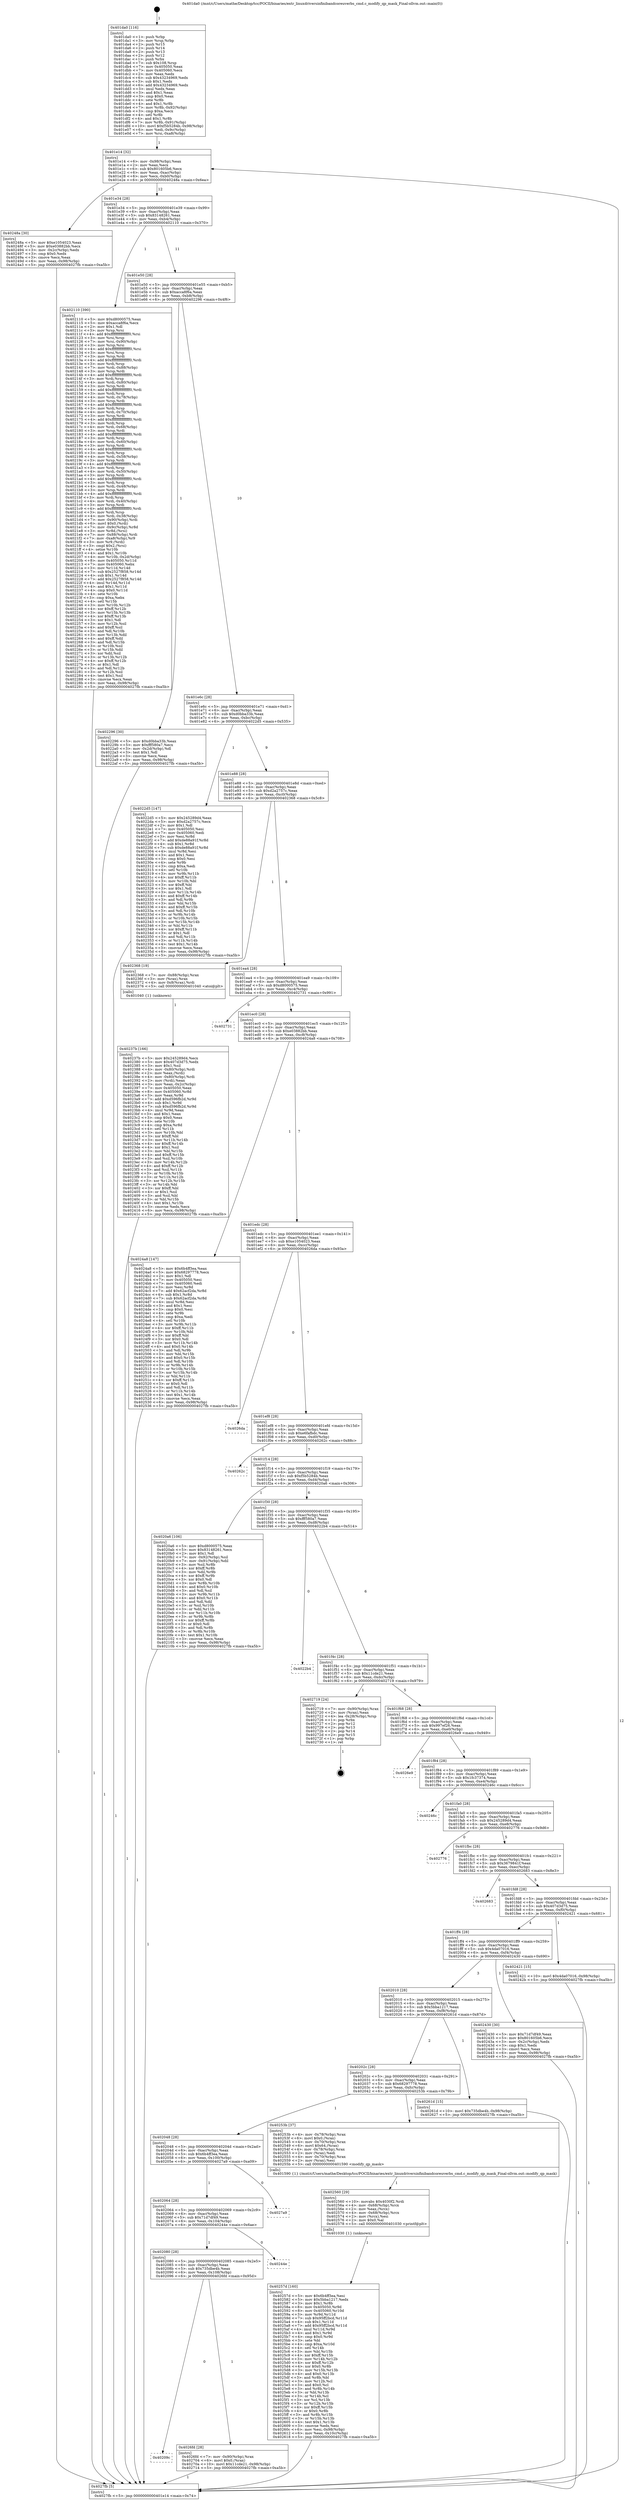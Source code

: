 digraph "0x401da0" {
  label = "0x401da0 (/mnt/c/Users/mathe/Desktop/tcc/POCII/binaries/extr_linuxdriversinfinibandcoreuverbs_cmd.c_modify_qp_mask_Final-ollvm.out::main(0))"
  labelloc = "t"
  node[shape=record]

  Entry [label="",width=0.3,height=0.3,shape=circle,fillcolor=black,style=filled]
  "0x401e14" [label="{
     0x401e14 [32]\l
     | [instrs]\l
     &nbsp;&nbsp;0x401e14 \<+6\>: mov -0x98(%rbp),%eax\l
     &nbsp;&nbsp;0x401e1a \<+2\>: mov %eax,%ecx\l
     &nbsp;&nbsp;0x401e1c \<+6\>: sub $0x801605b6,%ecx\l
     &nbsp;&nbsp;0x401e22 \<+6\>: mov %eax,-0xac(%rbp)\l
     &nbsp;&nbsp;0x401e28 \<+6\>: mov %ecx,-0xb0(%rbp)\l
     &nbsp;&nbsp;0x401e2e \<+6\>: je 000000000040248a \<main+0x6ea\>\l
  }"]
  "0x40248a" [label="{
     0x40248a [30]\l
     | [instrs]\l
     &nbsp;&nbsp;0x40248a \<+5\>: mov $0xe1054023,%eax\l
     &nbsp;&nbsp;0x40248f \<+5\>: mov $0xe03882bb,%ecx\l
     &nbsp;&nbsp;0x402494 \<+3\>: mov -0x2c(%rbp),%edx\l
     &nbsp;&nbsp;0x402497 \<+3\>: cmp $0x0,%edx\l
     &nbsp;&nbsp;0x40249a \<+3\>: cmove %ecx,%eax\l
     &nbsp;&nbsp;0x40249d \<+6\>: mov %eax,-0x98(%rbp)\l
     &nbsp;&nbsp;0x4024a3 \<+5\>: jmp 00000000004027fb \<main+0xa5b\>\l
  }"]
  "0x401e34" [label="{
     0x401e34 [28]\l
     | [instrs]\l
     &nbsp;&nbsp;0x401e34 \<+5\>: jmp 0000000000401e39 \<main+0x99\>\l
     &nbsp;&nbsp;0x401e39 \<+6\>: mov -0xac(%rbp),%eax\l
     &nbsp;&nbsp;0x401e3f \<+5\>: sub $0x83148261,%eax\l
     &nbsp;&nbsp;0x401e44 \<+6\>: mov %eax,-0xb4(%rbp)\l
     &nbsp;&nbsp;0x401e4a \<+6\>: je 0000000000402110 \<main+0x370\>\l
  }"]
  Exit [label="",width=0.3,height=0.3,shape=circle,fillcolor=black,style=filled,peripheries=2]
  "0x402110" [label="{
     0x402110 [390]\l
     | [instrs]\l
     &nbsp;&nbsp;0x402110 \<+5\>: mov $0xd8000575,%eax\l
     &nbsp;&nbsp;0x402115 \<+5\>: mov $0xacca8f6a,%ecx\l
     &nbsp;&nbsp;0x40211a \<+2\>: mov $0x1,%dl\l
     &nbsp;&nbsp;0x40211c \<+3\>: mov %rsp,%rsi\l
     &nbsp;&nbsp;0x40211f \<+4\>: add $0xfffffffffffffff0,%rsi\l
     &nbsp;&nbsp;0x402123 \<+3\>: mov %rsi,%rsp\l
     &nbsp;&nbsp;0x402126 \<+7\>: mov %rsi,-0x90(%rbp)\l
     &nbsp;&nbsp;0x40212d \<+3\>: mov %rsp,%rsi\l
     &nbsp;&nbsp;0x402130 \<+4\>: add $0xfffffffffffffff0,%rsi\l
     &nbsp;&nbsp;0x402134 \<+3\>: mov %rsi,%rsp\l
     &nbsp;&nbsp;0x402137 \<+3\>: mov %rsp,%rdi\l
     &nbsp;&nbsp;0x40213a \<+4\>: add $0xfffffffffffffff0,%rdi\l
     &nbsp;&nbsp;0x40213e \<+3\>: mov %rdi,%rsp\l
     &nbsp;&nbsp;0x402141 \<+7\>: mov %rdi,-0x88(%rbp)\l
     &nbsp;&nbsp;0x402148 \<+3\>: mov %rsp,%rdi\l
     &nbsp;&nbsp;0x40214b \<+4\>: add $0xfffffffffffffff0,%rdi\l
     &nbsp;&nbsp;0x40214f \<+3\>: mov %rdi,%rsp\l
     &nbsp;&nbsp;0x402152 \<+4\>: mov %rdi,-0x80(%rbp)\l
     &nbsp;&nbsp;0x402156 \<+3\>: mov %rsp,%rdi\l
     &nbsp;&nbsp;0x402159 \<+4\>: add $0xfffffffffffffff0,%rdi\l
     &nbsp;&nbsp;0x40215d \<+3\>: mov %rdi,%rsp\l
     &nbsp;&nbsp;0x402160 \<+4\>: mov %rdi,-0x78(%rbp)\l
     &nbsp;&nbsp;0x402164 \<+3\>: mov %rsp,%rdi\l
     &nbsp;&nbsp;0x402167 \<+4\>: add $0xfffffffffffffff0,%rdi\l
     &nbsp;&nbsp;0x40216b \<+3\>: mov %rdi,%rsp\l
     &nbsp;&nbsp;0x40216e \<+4\>: mov %rdi,-0x70(%rbp)\l
     &nbsp;&nbsp;0x402172 \<+3\>: mov %rsp,%rdi\l
     &nbsp;&nbsp;0x402175 \<+4\>: add $0xfffffffffffffff0,%rdi\l
     &nbsp;&nbsp;0x402179 \<+3\>: mov %rdi,%rsp\l
     &nbsp;&nbsp;0x40217c \<+4\>: mov %rdi,-0x68(%rbp)\l
     &nbsp;&nbsp;0x402180 \<+3\>: mov %rsp,%rdi\l
     &nbsp;&nbsp;0x402183 \<+4\>: add $0xfffffffffffffff0,%rdi\l
     &nbsp;&nbsp;0x402187 \<+3\>: mov %rdi,%rsp\l
     &nbsp;&nbsp;0x40218a \<+4\>: mov %rdi,-0x60(%rbp)\l
     &nbsp;&nbsp;0x40218e \<+3\>: mov %rsp,%rdi\l
     &nbsp;&nbsp;0x402191 \<+4\>: add $0xfffffffffffffff0,%rdi\l
     &nbsp;&nbsp;0x402195 \<+3\>: mov %rdi,%rsp\l
     &nbsp;&nbsp;0x402198 \<+4\>: mov %rdi,-0x58(%rbp)\l
     &nbsp;&nbsp;0x40219c \<+3\>: mov %rsp,%rdi\l
     &nbsp;&nbsp;0x40219f \<+4\>: add $0xfffffffffffffff0,%rdi\l
     &nbsp;&nbsp;0x4021a3 \<+3\>: mov %rdi,%rsp\l
     &nbsp;&nbsp;0x4021a6 \<+4\>: mov %rdi,-0x50(%rbp)\l
     &nbsp;&nbsp;0x4021aa \<+3\>: mov %rsp,%rdi\l
     &nbsp;&nbsp;0x4021ad \<+4\>: add $0xfffffffffffffff0,%rdi\l
     &nbsp;&nbsp;0x4021b1 \<+3\>: mov %rdi,%rsp\l
     &nbsp;&nbsp;0x4021b4 \<+4\>: mov %rdi,-0x48(%rbp)\l
     &nbsp;&nbsp;0x4021b8 \<+3\>: mov %rsp,%rdi\l
     &nbsp;&nbsp;0x4021bb \<+4\>: add $0xfffffffffffffff0,%rdi\l
     &nbsp;&nbsp;0x4021bf \<+3\>: mov %rdi,%rsp\l
     &nbsp;&nbsp;0x4021c2 \<+4\>: mov %rdi,-0x40(%rbp)\l
     &nbsp;&nbsp;0x4021c6 \<+3\>: mov %rsp,%rdi\l
     &nbsp;&nbsp;0x4021c9 \<+4\>: add $0xfffffffffffffff0,%rdi\l
     &nbsp;&nbsp;0x4021cd \<+3\>: mov %rdi,%rsp\l
     &nbsp;&nbsp;0x4021d0 \<+4\>: mov %rdi,-0x38(%rbp)\l
     &nbsp;&nbsp;0x4021d4 \<+7\>: mov -0x90(%rbp),%rdi\l
     &nbsp;&nbsp;0x4021db \<+6\>: movl $0x0,(%rdi)\l
     &nbsp;&nbsp;0x4021e1 \<+7\>: mov -0x9c(%rbp),%r8d\l
     &nbsp;&nbsp;0x4021e8 \<+3\>: mov %r8d,(%rsi)\l
     &nbsp;&nbsp;0x4021eb \<+7\>: mov -0x88(%rbp),%rdi\l
     &nbsp;&nbsp;0x4021f2 \<+7\>: mov -0xa8(%rbp),%r9\l
     &nbsp;&nbsp;0x4021f9 \<+3\>: mov %r9,(%rdi)\l
     &nbsp;&nbsp;0x4021fc \<+3\>: cmpl $0x2,(%rsi)\l
     &nbsp;&nbsp;0x4021ff \<+4\>: setne %r10b\l
     &nbsp;&nbsp;0x402203 \<+4\>: and $0x1,%r10b\l
     &nbsp;&nbsp;0x402207 \<+4\>: mov %r10b,-0x2d(%rbp)\l
     &nbsp;&nbsp;0x40220b \<+8\>: mov 0x405050,%r11d\l
     &nbsp;&nbsp;0x402213 \<+7\>: mov 0x405060,%ebx\l
     &nbsp;&nbsp;0x40221a \<+3\>: mov %r11d,%r14d\l
     &nbsp;&nbsp;0x40221d \<+7\>: sub $0x2527f858,%r14d\l
     &nbsp;&nbsp;0x402224 \<+4\>: sub $0x1,%r14d\l
     &nbsp;&nbsp;0x402228 \<+7\>: add $0x2527f858,%r14d\l
     &nbsp;&nbsp;0x40222f \<+4\>: imul %r14d,%r11d\l
     &nbsp;&nbsp;0x402233 \<+4\>: and $0x1,%r11d\l
     &nbsp;&nbsp;0x402237 \<+4\>: cmp $0x0,%r11d\l
     &nbsp;&nbsp;0x40223b \<+4\>: sete %r10b\l
     &nbsp;&nbsp;0x40223f \<+3\>: cmp $0xa,%ebx\l
     &nbsp;&nbsp;0x402242 \<+4\>: setl %r15b\l
     &nbsp;&nbsp;0x402246 \<+3\>: mov %r10b,%r12b\l
     &nbsp;&nbsp;0x402249 \<+4\>: xor $0xff,%r12b\l
     &nbsp;&nbsp;0x40224d \<+3\>: mov %r15b,%r13b\l
     &nbsp;&nbsp;0x402250 \<+4\>: xor $0xff,%r13b\l
     &nbsp;&nbsp;0x402254 \<+3\>: xor $0x1,%dl\l
     &nbsp;&nbsp;0x402257 \<+3\>: mov %r12b,%sil\l
     &nbsp;&nbsp;0x40225a \<+4\>: and $0xff,%sil\l
     &nbsp;&nbsp;0x40225e \<+3\>: and %dl,%r10b\l
     &nbsp;&nbsp;0x402261 \<+3\>: mov %r13b,%dil\l
     &nbsp;&nbsp;0x402264 \<+4\>: and $0xff,%dil\l
     &nbsp;&nbsp;0x402268 \<+3\>: and %dl,%r15b\l
     &nbsp;&nbsp;0x40226b \<+3\>: or %r10b,%sil\l
     &nbsp;&nbsp;0x40226e \<+3\>: or %r15b,%dil\l
     &nbsp;&nbsp;0x402271 \<+3\>: xor %dil,%sil\l
     &nbsp;&nbsp;0x402274 \<+3\>: or %r13b,%r12b\l
     &nbsp;&nbsp;0x402277 \<+4\>: xor $0xff,%r12b\l
     &nbsp;&nbsp;0x40227b \<+3\>: or $0x1,%dl\l
     &nbsp;&nbsp;0x40227e \<+3\>: and %dl,%r12b\l
     &nbsp;&nbsp;0x402281 \<+3\>: or %r12b,%sil\l
     &nbsp;&nbsp;0x402284 \<+4\>: test $0x1,%sil\l
     &nbsp;&nbsp;0x402288 \<+3\>: cmovne %ecx,%eax\l
     &nbsp;&nbsp;0x40228b \<+6\>: mov %eax,-0x98(%rbp)\l
     &nbsp;&nbsp;0x402291 \<+5\>: jmp 00000000004027fb \<main+0xa5b\>\l
  }"]
  "0x401e50" [label="{
     0x401e50 [28]\l
     | [instrs]\l
     &nbsp;&nbsp;0x401e50 \<+5\>: jmp 0000000000401e55 \<main+0xb5\>\l
     &nbsp;&nbsp;0x401e55 \<+6\>: mov -0xac(%rbp),%eax\l
     &nbsp;&nbsp;0x401e5b \<+5\>: sub $0xacca8f6a,%eax\l
     &nbsp;&nbsp;0x401e60 \<+6\>: mov %eax,-0xb8(%rbp)\l
     &nbsp;&nbsp;0x401e66 \<+6\>: je 0000000000402296 \<main+0x4f6\>\l
  }"]
  "0x40209c" [label="{
     0x40209c\l
  }", style=dashed]
  "0x402296" [label="{
     0x402296 [30]\l
     | [instrs]\l
     &nbsp;&nbsp;0x402296 \<+5\>: mov $0xd0bba33b,%eax\l
     &nbsp;&nbsp;0x40229b \<+5\>: mov $0xfff580a7,%ecx\l
     &nbsp;&nbsp;0x4022a0 \<+3\>: mov -0x2d(%rbp),%dl\l
     &nbsp;&nbsp;0x4022a3 \<+3\>: test $0x1,%dl\l
     &nbsp;&nbsp;0x4022a6 \<+3\>: cmovne %ecx,%eax\l
     &nbsp;&nbsp;0x4022a9 \<+6\>: mov %eax,-0x98(%rbp)\l
     &nbsp;&nbsp;0x4022af \<+5\>: jmp 00000000004027fb \<main+0xa5b\>\l
  }"]
  "0x401e6c" [label="{
     0x401e6c [28]\l
     | [instrs]\l
     &nbsp;&nbsp;0x401e6c \<+5\>: jmp 0000000000401e71 \<main+0xd1\>\l
     &nbsp;&nbsp;0x401e71 \<+6\>: mov -0xac(%rbp),%eax\l
     &nbsp;&nbsp;0x401e77 \<+5\>: sub $0xd0bba33b,%eax\l
     &nbsp;&nbsp;0x401e7c \<+6\>: mov %eax,-0xbc(%rbp)\l
     &nbsp;&nbsp;0x401e82 \<+6\>: je 00000000004022d5 \<main+0x535\>\l
  }"]
  "0x4026fd" [label="{
     0x4026fd [28]\l
     | [instrs]\l
     &nbsp;&nbsp;0x4026fd \<+7\>: mov -0x90(%rbp),%rax\l
     &nbsp;&nbsp;0x402704 \<+6\>: movl $0x0,(%rax)\l
     &nbsp;&nbsp;0x40270a \<+10\>: movl $0x11cde21,-0x98(%rbp)\l
     &nbsp;&nbsp;0x402714 \<+5\>: jmp 00000000004027fb \<main+0xa5b\>\l
  }"]
  "0x4022d5" [label="{
     0x4022d5 [147]\l
     | [instrs]\l
     &nbsp;&nbsp;0x4022d5 \<+5\>: mov $0x245289d4,%eax\l
     &nbsp;&nbsp;0x4022da \<+5\>: mov $0xd2a2757c,%ecx\l
     &nbsp;&nbsp;0x4022df \<+2\>: mov $0x1,%dl\l
     &nbsp;&nbsp;0x4022e1 \<+7\>: mov 0x405050,%esi\l
     &nbsp;&nbsp;0x4022e8 \<+7\>: mov 0x405060,%edi\l
     &nbsp;&nbsp;0x4022ef \<+3\>: mov %esi,%r8d\l
     &nbsp;&nbsp;0x4022f2 \<+7\>: add $0xde88a91f,%r8d\l
     &nbsp;&nbsp;0x4022f9 \<+4\>: sub $0x1,%r8d\l
     &nbsp;&nbsp;0x4022fd \<+7\>: sub $0xde88a91f,%r8d\l
     &nbsp;&nbsp;0x402304 \<+4\>: imul %r8d,%esi\l
     &nbsp;&nbsp;0x402308 \<+3\>: and $0x1,%esi\l
     &nbsp;&nbsp;0x40230b \<+3\>: cmp $0x0,%esi\l
     &nbsp;&nbsp;0x40230e \<+4\>: sete %r9b\l
     &nbsp;&nbsp;0x402312 \<+3\>: cmp $0xa,%edi\l
     &nbsp;&nbsp;0x402315 \<+4\>: setl %r10b\l
     &nbsp;&nbsp;0x402319 \<+3\>: mov %r9b,%r11b\l
     &nbsp;&nbsp;0x40231c \<+4\>: xor $0xff,%r11b\l
     &nbsp;&nbsp;0x402320 \<+3\>: mov %r10b,%bl\l
     &nbsp;&nbsp;0x402323 \<+3\>: xor $0xff,%bl\l
     &nbsp;&nbsp;0x402326 \<+3\>: xor $0x1,%dl\l
     &nbsp;&nbsp;0x402329 \<+3\>: mov %r11b,%r14b\l
     &nbsp;&nbsp;0x40232c \<+4\>: and $0xff,%r14b\l
     &nbsp;&nbsp;0x402330 \<+3\>: and %dl,%r9b\l
     &nbsp;&nbsp;0x402333 \<+3\>: mov %bl,%r15b\l
     &nbsp;&nbsp;0x402336 \<+4\>: and $0xff,%r15b\l
     &nbsp;&nbsp;0x40233a \<+3\>: and %dl,%r10b\l
     &nbsp;&nbsp;0x40233d \<+3\>: or %r9b,%r14b\l
     &nbsp;&nbsp;0x402340 \<+3\>: or %r10b,%r15b\l
     &nbsp;&nbsp;0x402343 \<+3\>: xor %r15b,%r14b\l
     &nbsp;&nbsp;0x402346 \<+3\>: or %bl,%r11b\l
     &nbsp;&nbsp;0x402349 \<+4\>: xor $0xff,%r11b\l
     &nbsp;&nbsp;0x40234d \<+3\>: or $0x1,%dl\l
     &nbsp;&nbsp;0x402350 \<+3\>: and %dl,%r11b\l
     &nbsp;&nbsp;0x402353 \<+3\>: or %r11b,%r14b\l
     &nbsp;&nbsp;0x402356 \<+4\>: test $0x1,%r14b\l
     &nbsp;&nbsp;0x40235a \<+3\>: cmovne %ecx,%eax\l
     &nbsp;&nbsp;0x40235d \<+6\>: mov %eax,-0x98(%rbp)\l
     &nbsp;&nbsp;0x402363 \<+5\>: jmp 00000000004027fb \<main+0xa5b\>\l
  }"]
  "0x401e88" [label="{
     0x401e88 [28]\l
     | [instrs]\l
     &nbsp;&nbsp;0x401e88 \<+5\>: jmp 0000000000401e8d \<main+0xed\>\l
     &nbsp;&nbsp;0x401e8d \<+6\>: mov -0xac(%rbp),%eax\l
     &nbsp;&nbsp;0x401e93 \<+5\>: sub $0xd2a2757c,%eax\l
     &nbsp;&nbsp;0x401e98 \<+6\>: mov %eax,-0xc0(%rbp)\l
     &nbsp;&nbsp;0x401e9e \<+6\>: je 0000000000402368 \<main+0x5c8\>\l
  }"]
  "0x402080" [label="{
     0x402080 [28]\l
     | [instrs]\l
     &nbsp;&nbsp;0x402080 \<+5\>: jmp 0000000000402085 \<main+0x2e5\>\l
     &nbsp;&nbsp;0x402085 \<+6\>: mov -0xac(%rbp),%eax\l
     &nbsp;&nbsp;0x40208b \<+5\>: sub $0x735dbe4b,%eax\l
     &nbsp;&nbsp;0x402090 \<+6\>: mov %eax,-0x108(%rbp)\l
     &nbsp;&nbsp;0x402096 \<+6\>: je 00000000004026fd \<main+0x95d\>\l
  }"]
  "0x402368" [label="{
     0x402368 [19]\l
     | [instrs]\l
     &nbsp;&nbsp;0x402368 \<+7\>: mov -0x88(%rbp),%rax\l
     &nbsp;&nbsp;0x40236f \<+3\>: mov (%rax),%rax\l
     &nbsp;&nbsp;0x402372 \<+4\>: mov 0x8(%rax),%rdi\l
     &nbsp;&nbsp;0x402376 \<+5\>: call 0000000000401040 \<atoi@plt\>\l
     | [calls]\l
     &nbsp;&nbsp;0x401040 \{1\} (unknown)\l
  }"]
  "0x401ea4" [label="{
     0x401ea4 [28]\l
     | [instrs]\l
     &nbsp;&nbsp;0x401ea4 \<+5\>: jmp 0000000000401ea9 \<main+0x109\>\l
     &nbsp;&nbsp;0x401ea9 \<+6\>: mov -0xac(%rbp),%eax\l
     &nbsp;&nbsp;0x401eaf \<+5\>: sub $0xd8000575,%eax\l
     &nbsp;&nbsp;0x401eb4 \<+6\>: mov %eax,-0xc4(%rbp)\l
     &nbsp;&nbsp;0x401eba \<+6\>: je 0000000000402731 \<main+0x991\>\l
  }"]
  "0x40244e" [label="{
     0x40244e\l
  }", style=dashed]
  "0x402731" [label="{
     0x402731\l
  }", style=dashed]
  "0x401ec0" [label="{
     0x401ec0 [28]\l
     | [instrs]\l
     &nbsp;&nbsp;0x401ec0 \<+5\>: jmp 0000000000401ec5 \<main+0x125\>\l
     &nbsp;&nbsp;0x401ec5 \<+6\>: mov -0xac(%rbp),%eax\l
     &nbsp;&nbsp;0x401ecb \<+5\>: sub $0xe03882bb,%eax\l
     &nbsp;&nbsp;0x401ed0 \<+6\>: mov %eax,-0xc8(%rbp)\l
     &nbsp;&nbsp;0x401ed6 \<+6\>: je 00000000004024a8 \<main+0x708\>\l
  }"]
  "0x402064" [label="{
     0x402064 [28]\l
     | [instrs]\l
     &nbsp;&nbsp;0x402064 \<+5\>: jmp 0000000000402069 \<main+0x2c9\>\l
     &nbsp;&nbsp;0x402069 \<+6\>: mov -0xac(%rbp),%eax\l
     &nbsp;&nbsp;0x40206f \<+5\>: sub $0x71d7df49,%eax\l
     &nbsp;&nbsp;0x402074 \<+6\>: mov %eax,-0x104(%rbp)\l
     &nbsp;&nbsp;0x40207a \<+6\>: je 000000000040244e \<main+0x6ae\>\l
  }"]
  "0x4024a8" [label="{
     0x4024a8 [147]\l
     | [instrs]\l
     &nbsp;&nbsp;0x4024a8 \<+5\>: mov $0x6b4ff3ea,%eax\l
     &nbsp;&nbsp;0x4024ad \<+5\>: mov $0x68297778,%ecx\l
     &nbsp;&nbsp;0x4024b2 \<+2\>: mov $0x1,%dl\l
     &nbsp;&nbsp;0x4024b4 \<+7\>: mov 0x405050,%esi\l
     &nbsp;&nbsp;0x4024bb \<+7\>: mov 0x405060,%edi\l
     &nbsp;&nbsp;0x4024c2 \<+3\>: mov %esi,%r8d\l
     &nbsp;&nbsp;0x4024c5 \<+7\>: add $0x62acf2da,%r8d\l
     &nbsp;&nbsp;0x4024cc \<+4\>: sub $0x1,%r8d\l
     &nbsp;&nbsp;0x4024d0 \<+7\>: sub $0x62acf2da,%r8d\l
     &nbsp;&nbsp;0x4024d7 \<+4\>: imul %r8d,%esi\l
     &nbsp;&nbsp;0x4024db \<+3\>: and $0x1,%esi\l
     &nbsp;&nbsp;0x4024de \<+3\>: cmp $0x0,%esi\l
     &nbsp;&nbsp;0x4024e1 \<+4\>: sete %r9b\l
     &nbsp;&nbsp;0x4024e5 \<+3\>: cmp $0xa,%edi\l
     &nbsp;&nbsp;0x4024e8 \<+4\>: setl %r10b\l
     &nbsp;&nbsp;0x4024ec \<+3\>: mov %r9b,%r11b\l
     &nbsp;&nbsp;0x4024ef \<+4\>: xor $0xff,%r11b\l
     &nbsp;&nbsp;0x4024f3 \<+3\>: mov %r10b,%bl\l
     &nbsp;&nbsp;0x4024f6 \<+3\>: xor $0xff,%bl\l
     &nbsp;&nbsp;0x4024f9 \<+3\>: xor $0x0,%dl\l
     &nbsp;&nbsp;0x4024fc \<+3\>: mov %r11b,%r14b\l
     &nbsp;&nbsp;0x4024ff \<+4\>: and $0x0,%r14b\l
     &nbsp;&nbsp;0x402503 \<+3\>: and %dl,%r9b\l
     &nbsp;&nbsp;0x402506 \<+3\>: mov %bl,%r15b\l
     &nbsp;&nbsp;0x402509 \<+4\>: and $0x0,%r15b\l
     &nbsp;&nbsp;0x40250d \<+3\>: and %dl,%r10b\l
     &nbsp;&nbsp;0x402510 \<+3\>: or %r9b,%r14b\l
     &nbsp;&nbsp;0x402513 \<+3\>: or %r10b,%r15b\l
     &nbsp;&nbsp;0x402516 \<+3\>: xor %r15b,%r14b\l
     &nbsp;&nbsp;0x402519 \<+3\>: or %bl,%r11b\l
     &nbsp;&nbsp;0x40251c \<+4\>: xor $0xff,%r11b\l
     &nbsp;&nbsp;0x402520 \<+3\>: or $0x0,%dl\l
     &nbsp;&nbsp;0x402523 \<+3\>: and %dl,%r11b\l
     &nbsp;&nbsp;0x402526 \<+3\>: or %r11b,%r14b\l
     &nbsp;&nbsp;0x402529 \<+4\>: test $0x1,%r14b\l
     &nbsp;&nbsp;0x40252d \<+3\>: cmovne %ecx,%eax\l
     &nbsp;&nbsp;0x402530 \<+6\>: mov %eax,-0x98(%rbp)\l
     &nbsp;&nbsp;0x402536 \<+5\>: jmp 00000000004027fb \<main+0xa5b\>\l
  }"]
  "0x401edc" [label="{
     0x401edc [28]\l
     | [instrs]\l
     &nbsp;&nbsp;0x401edc \<+5\>: jmp 0000000000401ee1 \<main+0x141\>\l
     &nbsp;&nbsp;0x401ee1 \<+6\>: mov -0xac(%rbp),%eax\l
     &nbsp;&nbsp;0x401ee7 \<+5\>: sub $0xe1054023,%eax\l
     &nbsp;&nbsp;0x401eec \<+6\>: mov %eax,-0xcc(%rbp)\l
     &nbsp;&nbsp;0x401ef2 \<+6\>: je 00000000004026da \<main+0x93a\>\l
  }"]
  "0x4027a9" [label="{
     0x4027a9\l
  }", style=dashed]
  "0x4026da" [label="{
     0x4026da\l
  }", style=dashed]
  "0x401ef8" [label="{
     0x401ef8 [28]\l
     | [instrs]\l
     &nbsp;&nbsp;0x401ef8 \<+5\>: jmp 0000000000401efd \<main+0x15d\>\l
     &nbsp;&nbsp;0x401efd \<+6\>: mov -0xac(%rbp),%eax\l
     &nbsp;&nbsp;0x401f03 \<+5\>: sub $0xe6fafbdc,%eax\l
     &nbsp;&nbsp;0x401f08 \<+6\>: mov %eax,-0xd0(%rbp)\l
     &nbsp;&nbsp;0x401f0e \<+6\>: je 000000000040262c \<main+0x88c\>\l
  }"]
  "0x40257d" [label="{
     0x40257d [160]\l
     | [instrs]\l
     &nbsp;&nbsp;0x40257d \<+5\>: mov $0x6b4ff3ea,%esi\l
     &nbsp;&nbsp;0x402582 \<+5\>: mov $0x5bba1217,%edx\l
     &nbsp;&nbsp;0x402587 \<+3\>: mov $0x1,%r8b\l
     &nbsp;&nbsp;0x40258a \<+8\>: mov 0x405050,%r9d\l
     &nbsp;&nbsp;0x402592 \<+8\>: mov 0x405060,%r10d\l
     &nbsp;&nbsp;0x40259a \<+3\>: mov %r9d,%r11d\l
     &nbsp;&nbsp;0x40259d \<+7\>: sub $0x95ff2bcd,%r11d\l
     &nbsp;&nbsp;0x4025a4 \<+4\>: sub $0x1,%r11d\l
     &nbsp;&nbsp;0x4025a8 \<+7\>: add $0x95ff2bcd,%r11d\l
     &nbsp;&nbsp;0x4025af \<+4\>: imul %r11d,%r9d\l
     &nbsp;&nbsp;0x4025b3 \<+4\>: and $0x1,%r9d\l
     &nbsp;&nbsp;0x4025b7 \<+4\>: cmp $0x0,%r9d\l
     &nbsp;&nbsp;0x4025bb \<+3\>: sete %bl\l
     &nbsp;&nbsp;0x4025be \<+4\>: cmp $0xa,%r10d\l
     &nbsp;&nbsp;0x4025c2 \<+4\>: setl %r14b\l
     &nbsp;&nbsp;0x4025c6 \<+3\>: mov %bl,%r15b\l
     &nbsp;&nbsp;0x4025c9 \<+4\>: xor $0xff,%r15b\l
     &nbsp;&nbsp;0x4025cd \<+3\>: mov %r14b,%r12b\l
     &nbsp;&nbsp;0x4025d0 \<+4\>: xor $0xff,%r12b\l
     &nbsp;&nbsp;0x4025d4 \<+4\>: xor $0x0,%r8b\l
     &nbsp;&nbsp;0x4025d8 \<+3\>: mov %r15b,%r13b\l
     &nbsp;&nbsp;0x4025db \<+4\>: and $0x0,%r13b\l
     &nbsp;&nbsp;0x4025df \<+3\>: and %r8b,%bl\l
     &nbsp;&nbsp;0x4025e2 \<+3\>: mov %r12b,%cl\l
     &nbsp;&nbsp;0x4025e5 \<+3\>: and $0x0,%cl\l
     &nbsp;&nbsp;0x4025e8 \<+3\>: and %r8b,%r14b\l
     &nbsp;&nbsp;0x4025eb \<+3\>: or %bl,%r13b\l
     &nbsp;&nbsp;0x4025ee \<+3\>: or %r14b,%cl\l
     &nbsp;&nbsp;0x4025f1 \<+3\>: xor %cl,%r13b\l
     &nbsp;&nbsp;0x4025f4 \<+3\>: or %r12b,%r15b\l
     &nbsp;&nbsp;0x4025f7 \<+4\>: xor $0xff,%r15b\l
     &nbsp;&nbsp;0x4025fb \<+4\>: or $0x0,%r8b\l
     &nbsp;&nbsp;0x4025ff \<+3\>: and %r8b,%r15b\l
     &nbsp;&nbsp;0x402602 \<+3\>: or %r15b,%r13b\l
     &nbsp;&nbsp;0x402605 \<+4\>: test $0x1,%r13b\l
     &nbsp;&nbsp;0x402609 \<+3\>: cmovne %edx,%esi\l
     &nbsp;&nbsp;0x40260c \<+6\>: mov %esi,-0x98(%rbp)\l
     &nbsp;&nbsp;0x402612 \<+6\>: mov %eax,-0x10c(%rbp)\l
     &nbsp;&nbsp;0x402618 \<+5\>: jmp 00000000004027fb \<main+0xa5b\>\l
  }"]
  "0x40262c" [label="{
     0x40262c\l
  }", style=dashed]
  "0x401f14" [label="{
     0x401f14 [28]\l
     | [instrs]\l
     &nbsp;&nbsp;0x401f14 \<+5\>: jmp 0000000000401f19 \<main+0x179\>\l
     &nbsp;&nbsp;0x401f19 \<+6\>: mov -0xac(%rbp),%eax\l
     &nbsp;&nbsp;0x401f1f \<+5\>: sub $0xf5b5284b,%eax\l
     &nbsp;&nbsp;0x401f24 \<+6\>: mov %eax,-0xd4(%rbp)\l
     &nbsp;&nbsp;0x401f2a \<+6\>: je 00000000004020a6 \<main+0x306\>\l
  }"]
  "0x402560" [label="{
     0x402560 [29]\l
     | [instrs]\l
     &nbsp;&nbsp;0x402560 \<+10\>: movabs $0x4030f2,%rdi\l
     &nbsp;&nbsp;0x40256a \<+4\>: mov -0x68(%rbp),%rcx\l
     &nbsp;&nbsp;0x40256e \<+2\>: mov %eax,(%rcx)\l
     &nbsp;&nbsp;0x402570 \<+4\>: mov -0x68(%rbp),%rcx\l
     &nbsp;&nbsp;0x402574 \<+2\>: mov (%rcx),%esi\l
     &nbsp;&nbsp;0x402576 \<+2\>: mov $0x0,%al\l
     &nbsp;&nbsp;0x402578 \<+5\>: call 0000000000401030 \<printf@plt\>\l
     | [calls]\l
     &nbsp;&nbsp;0x401030 \{1\} (unknown)\l
  }"]
  "0x4020a6" [label="{
     0x4020a6 [106]\l
     | [instrs]\l
     &nbsp;&nbsp;0x4020a6 \<+5\>: mov $0xd8000575,%eax\l
     &nbsp;&nbsp;0x4020ab \<+5\>: mov $0x83148261,%ecx\l
     &nbsp;&nbsp;0x4020b0 \<+2\>: mov $0x1,%dl\l
     &nbsp;&nbsp;0x4020b2 \<+7\>: mov -0x92(%rbp),%sil\l
     &nbsp;&nbsp;0x4020b9 \<+7\>: mov -0x91(%rbp),%dil\l
     &nbsp;&nbsp;0x4020c0 \<+3\>: mov %sil,%r8b\l
     &nbsp;&nbsp;0x4020c3 \<+4\>: xor $0xff,%r8b\l
     &nbsp;&nbsp;0x4020c7 \<+3\>: mov %dil,%r9b\l
     &nbsp;&nbsp;0x4020ca \<+4\>: xor $0xff,%r9b\l
     &nbsp;&nbsp;0x4020ce \<+3\>: xor $0x0,%dl\l
     &nbsp;&nbsp;0x4020d1 \<+3\>: mov %r8b,%r10b\l
     &nbsp;&nbsp;0x4020d4 \<+4\>: and $0x0,%r10b\l
     &nbsp;&nbsp;0x4020d8 \<+3\>: and %dl,%sil\l
     &nbsp;&nbsp;0x4020db \<+3\>: mov %r9b,%r11b\l
     &nbsp;&nbsp;0x4020de \<+4\>: and $0x0,%r11b\l
     &nbsp;&nbsp;0x4020e2 \<+3\>: and %dl,%dil\l
     &nbsp;&nbsp;0x4020e5 \<+3\>: or %sil,%r10b\l
     &nbsp;&nbsp;0x4020e8 \<+3\>: or %dil,%r11b\l
     &nbsp;&nbsp;0x4020eb \<+3\>: xor %r11b,%r10b\l
     &nbsp;&nbsp;0x4020ee \<+3\>: or %r9b,%r8b\l
     &nbsp;&nbsp;0x4020f1 \<+4\>: xor $0xff,%r8b\l
     &nbsp;&nbsp;0x4020f5 \<+3\>: or $0x0,%dl\l
     &nbsp;&nbsp;0x4020f8 \<+3\>: and %dl,%r8b\l
     &nbsp;&nbsp;0x4020fb \<+3\>: or %r8b,%r10b\l
     &nbsp;&nbsp;0x4020fe \<+4\>: test $0x1,%r10b\l
     &nbsp;&nbsp;0x402102 \<+3\>: cmovne %ecx,%eax\l
     &nbsp;&nbsp;0x402105 \<+6\>: mov %eax,-0x98(%rbp)\l
     &nbsp;&nbsp;0x40210b \<+5\>: jmp 00000000004027fb \<main+0xa5b\>\l
  }"]
  "0x401f30" [label="{
     0x401f30 [28]\l
     | [instrs]\l
     &nbsp;&nbsp;0x401f30 \<+5\>: jmp 0000000000401f35 \<main+0x195\>\l
     &nbsp;&nbsp;0x401f35 \<+6\>: mov -0xac(%rbp),%eax\l
     &nbsp;&nbsp;0x401f3b \<+5\>: sub $0xfff580a7,%eax\l
     &nbsp;&nbsp;0x401f40 \<+6\>: mov %eax,-0xd8(%rbp)\l
     &nbsp;&nbsp;0x401f46 \<+6\>: je 00000000004022b4 \<main+0x514\>\l
  }"]
  "0x4027fb" [label="{
     0x4027fb [5]\l
     | [instrs]\l
     &nbsp;&nbsp;0x4027fb \<+5\>: jmp 0000000000401e14 \<main+0x74\>\l
  }"]
  "0x401da0" [label="{
     0x401da0 [116]\l
     | [instrs]\l
     &nbsp;&nbsp;0x401da0 \<+1\>: push %rbp\l
     &nbsp;&nbsp;0x401da1 \<+3\>: mov %rsp,%rbp\l
     &nbsp;&nbsp;0x401da4 \<+2\>: push %r15\l
     &nbsp;&nbsp;0x401da6 \<+2\>: push %r14\l
     &nbsp;&nbsp;0x401da8 \<+2\>: push %r13\l
     &nbsp;&nbsp;0x401daa \<+2\>: push %r12\l
     &nbsp;&nbsp;0x401dac \<+1\>: push %rbx\l
     &nbsp;&nbsp;0x401dad \<+7\>: sub $0x108,%rsp\l
     &nbsp;&nbsp;0x401db4 \<+7\>: mov 0x405050,%eax\l
     &nbsp;&nbsp;0x401dbb \<+7\>: mov 0x405060,%ecx\l
     &nbsp;&nbsp;0x401dc2 \<+2\>: mov %eax,%edx\l
     &nbsp;&nbsp;0x401dc4 \<+6\>: sub $0x43234969,%edx\l
     &nbsp;&nbsp;0x401dca \<+3\>: sub $0x1,%edx\l
     &nbsp;&nbsp;0x401dcd \<+6\>: add $0x43234969,%edx\l
     &nbsp;&nbsp;0x401dd3 \<+3\>: imul %edx,%eax\l
     &nbsp;&nbsp;0x401dd6 \<+3\>: and $0x1,%eax\l
     &nbsp;&nbsp;0x401dd9 \<+3\>: cmp $0x0,%eax\l
     &nbsp;&nbsp;0x401ddc \<+4\>: sete %r8b\l
     &nbsp;&nbsp;0x401de0 \<+4\>: and $0x1,%r8b\l
     &nbsp;&nbsp;0x401de4 \<+7\>: mov %r8b,-0x92(%rbp)\l
     &nbsp;&nbsp;0x401deb \<+3\>: cmp $0xa,%ecx\l
     &nbsp;&nbsp;0x401dee \<+4\>: setl %r8b\l
     &nbsp;&nbsp;0x401df2 \<+4\>: and $0x1,%r8b\l
     &nbsp;&nbsp;0x401df6 \<+7\>: mov %r8b,-0x91(%rbp)\l
     &nbsp;&nbsp;0x401dfd \<+10\>: movl $0xf5b5284b,-0x98(%rbp)\l
     &nbsp;&nbsp;0x401e07 \<+6\>: mov %edi,-0x9c(%rbp)\l
     &nbsp;&nbsp;0x401e0d \<+7\>: mov %rsi,-0xa8(%rbp)\l
  }"]
  "0x402048" [label="{
     0x402048 [28]\l
     | [instrs]\l
     &nbsp;&nbsp;0x402048 \<+5\>: jmp 000000000040204d \<main+0x2ad\>\l
     &nbsp;&nbsp;0x40204d \<+6\>: mov -0xac(%rbp),%eax\l
     &nbsp;&nbsp;0x402053 \<+5\>: sub $0x6b4ff3ea,%eax\l
     &nbsp;&nbsp;0x402058 \<+6\>: mov %eax,-0x100(%rbp)\l
     &nbsp;&nbsp;0x40205e \<+6\>: je 00000000004027a9 \<main+0xa09\>\l
  }"]
  "0x40237b" [label="{
     0x40237b [166]\l
     | [instrs]\l
     &nbsp;&nbsp;0x40237b \<+5\>: mov $0x245289d4,%ecx\l
     &nbsp;&nbsp;0x402380 \<+5\>: mov $0x407d3d75,%edx\l
     &nbsp;&nbsp;0x402385 \<+3\>: mov $0x1,%sil\l
     &nbsp;&nbsp;0x402388 \<+4\>: mov -0x80(%rbp),%rdi\l
     &nbsp;&nbsp;0x40238c \<+2\>: mov %eax,(%rdi)\l
     &nbsp;&nbsp;0x40238e \<+4\>: mov -0x80(%rbp),%rdi\l
     &nbsp;&nbsp;0x402392 \<+2\>: mov (%rdi),%eax\l
     &nbsp;&nbsp;0x402394 \<+3\>: mov %eax,-0x2c(%rbp)\l
     &nbsp;&nbsp;0x402397 \<+7\>: mov 0x405050,%eax\l
     &nbsp;&nbsp;0x40239e \<+8\>: mov 0x405060,%r8d\l
     &nbsp;&nbsp;0x4023a6 \<+3\>: mov %eax,%r9d\l
     &nbsp;&nbsp;0x4023a9 \<+7\>: add $0xd596fb2d,%r9d\l
     &nbsp;&nbsp;0x4023b0 \<+4\>: sub $0x1,%r9d\l
     &nbsp;&nbsp;0x4023b4 \<+7\>: sub $0xd596fb2d,%r9d\l
     &nbsp;&nbsp;0x4023bb \<+4\>: imul %r9d,%eax\l
     &nbsp;&nbsp;0x4023bf \<+3\>: and $0x1,%eax\l
     &nbsp;&nbsp;0x4023c2 \<+3\>: cmp $0x0,%eax\l
     &nbsp;&nbsp;0x4023c5 \<+4\>: sete %r10b\l
     &nbsp;&nbsp;0x4023c9 \<+4\>: cmp $0xa,%r8d\l
     &nbsp;&nbsp;0x4023cd \<+4\>: setl %r11b\l
     &nbsp;&nbsp;0x4023d1 \<+3\>: mov %r10b,%bl\l
     &nbsp;&nbsp;0x4023d4 \<+3\>: xor $0xff,%bl\l
     &nbsp;&nbsp;0x4023d7 \<+3\>: mov %r11b,%r14b\l
     &nbsp;&nbsp;0x4023da \<+4\>: xor $0xff,%r14b\l
     &nbsp;&nbsp;0x4023de \<+4\>: xor $0x1,%sil\l
     &nbsp;&nbsp;0x4023e2 \<+3\>: mov %bl,%r15b\l
     &nbsp;&nbsp;0x4023e5 \<+4\>: and $0xff,%r15b\l
     &nbsp;&nbsp;0x4023e9 \<+3\>: and %sil,%r10b\l
     &nbsp;&nbsp;0x4023ec \<+3\>: mov %r14b,%r12b\l
     &nbsp;&nbsp;0x4023ef \<+4\>: and $0xff,%r12b\l
     &nbsp;&nbsp;0x4023f3 \<+3\>: and %sil,%r11b\l
     &nbsp;&nbsp;0x4023f6 \<+3\>: or %r10b,%r15b\l
     &nbsp;&nbsp;0x4023f9 \<+3\>: or %r11b,%r12b\l
     &nbsp;&nbsp;0x4023fc \<+3\>: xor %r12b,%r15b\l
     &nbsp;&nbsp;0x4023ff \<+3\>: or %r14b,%bl\l
     &nbsp;&nbsp;0x402402 \<+3\>: xor $0xff,%bl\l
     &nbsp;&nbsp;0x402405 \<+4\>: or $0x1,%sil\l
     &nbsp;&nbsp;0x402409 \<+3\>: and %sil,%bl\l
     &nbsp;&nbsp;0x40240c \<+3\>: or %bl,%r15b\l
     &nbsp;&nbsp;0x40240f \<+4\>: test $0x1,%r15b\l
     &nbsp;&nbsp;0x402413 \<+3\>: cmovne %edx,%ecx\l
     &nbsp;&nbsp;0x402416 \<+6\>: mov %ecx,-0x98(%rbp)\l
     &nbsp;&nbsp;0x40241c \<+5\>: jmp 00000000004027fb \<main+0xa5b\>\l
  }"]
  "0x40253b" [label="{
     0x40253b [37]\l
     | [instrs]\l
     &nbsp;&nbsp;0x40253b \<+4\>: mov -0x78(%rbp),%rax\l
     &nbsp;&nbsp;0x40253f \<+6\>: movl $0x0,(%rax)\l
     &nbsp;&nbsp;0x402545 \<+4\>: mov -0x70(%rbp),%rax\l
     &nbsp;&nbsp;0x402549 \<+6\>: movl $0x64,(%rax)\l
     &nbsp;&nbsp;0x40254f \<+4\>: mov -0x78(%rbp),%rax\l
     &nbsp;&nbsp;0x402553 \<+2\>: mov (%rax),%edi\l
     &nbsp;&nbsp;0x402555 \<+4\>: mov -0x70(%rbp),%rax\l
     &nbsp;&nbsp;0x402559 \<+2\>: mov (%rax),%esi\l
     &nbsp;&nbsp;0x40255b \<+5\>: call 0000000000401590 \<modify_qp_mask\>\l
     | [calls]\l
     &nbsp;&nbsp;0x401590 \{1\} (/mnt/c/Users/mathe/Desktop/tcc/POCII/binaries/extr_linuxdriversinfinibandcoreuverbs_cmd.c_modify_qp_mask_Final-ollvm.out::modify_qp_mask)\l
  }"]
  "0x4022b4" [label="{
     0x4022b4\l
  }", style=dashed]
  "0x401f4c" [label="{
     0x401f4c [28]\l
     | [instrs]\l
     &nbsp;&nbsp;0x401f4c \<+5\>: jmp 0000000000401f51 \<main+0x1b1\>\l
     &nbsp;&nbsp;0x401f51 \<+6\>: mov -0xac(%rbp),%eax\l
     &nbsp;&nbsp;0x401f57 \<+5\>: sub $0x11cde21,%eax\l
     &nbsp;&nbsp;0x401f5c \<+6\>: mov %eax,-0xdc(%rbp)\l
     &nbsp;&nbsp;0x401f62 \<+6\>: je 0000000000402719 \<main+0x979\>\l
  }"]
  "0x40202c" [label="{
     0x40202c [28]\l
     | [instrs]\l
     &nbsp;&nbsp;0x40202c \<+5\>: jmp 0000000000402031 \<main+0x291\>\l
     &nbsp;&nbsp;0x402031 \<+6\>: mov -0xac(%rbp),%eax\l
     &nbsp;&nbsp;0x402037 \<+5\>: sub $0x68297778,%eax\l
     &nbsp;&nbsp;0x40203c \<+6\>: mov %eax,-0xfc(%rbp)\l
     &nbsp;&nbsp;0x402042 \<+6\>: je 000000000040253b \<main+0x79b\>\l
  }"]
  "0x402719" [label="{
     0x402719 [24]\l
     | [instrs]\l
     &nbsp;&nbsp;0x402719 \<+7\>: mov -0x90(%rbp),%rax\l
     &nbsp;&nbsp;0x402720 \<+2\>: mov (%rax),%eax\l
     &nbsp;&nbsp;0x402722 \<+4\>: lea -0x28(%rbp),%rsp\l
     &nbsp;&nbsp;0x402726 \<+1\>: pop %rbx\l
     &nbsp;&nbsp;0x402727 \<+2\>: pop %r12\l
     &nbsp;&nbsp;0x402729 \<+2\>: pop %r13\l
     &nbsp;&nbsp;0x40272b \<+2\>: pop %r14\l
     &nbsp;&nbsp;0x40272d \<+2\>: pop %r15\l
     &nbsp;&nbsp;0x40272f \<+1\>: pop %rbp\l
     &nbsp;&nbsp;0x402730 \<+1\>: ret\l
  }"]
  "0x401f68" [label="{
     0x401f68 [28]\l
     | [instrs]\l
     &nbsp;&nbsp;0x401f68 \<+5\>: jmp 0000000000401f6d \<main+0x1cd\>\l
     &nbsp;&nbsp;0x401f6d \<+6\>: mov -0xac(%rbp),%eax\l
     &nbsp;&nbsp;0x401f73 \<+5\>: sub $0x997ef26,%eax\l
     &nbsp;&nbsp;0x401f78 \<+6\>: mov %eax,-0xe0(%rbp)\l
     &nbsp;&nbsp;0x401f7e \<+6\>: je 00000000004026e9 \<main+0x949\>\l
  }"]
  "0x40261d" [label="{
     0x40261d [15]\l
     | [instrs]\l
     &nbsp;&nbsp;0x40261d \<+10\>: movl $0x735dbe4b,-0x98(%rbp)\l
     &nbsp;&nbsp;0x402627 \<+5\>: jmp 00000000004027fb \<main+0xa5b\>\l
  }"]
  "0x4026e9" [label="{
     0x4026e9\l
  }", style=dashed]
  "0x401f84" [label="{
     0x401f84 [28]\l
     | [instrs]\l
     &nbsp;&nbsp;0x401f84 \<+5\>: jmp 0000000000401f89 \<main+0x1e9\>\l
     &nbsp;&nbsp;0x401f89 \<+6\>: mov -0xac(%rbp),%eax\l
     &nbsp;&nbsp;0x401f8f \<+5\>: sub $0x1fc37374,%eax\l
     &nbsp;&nbsp;0x401f94 \<+6\>: mov %eax,-0xe4(%rbp)\l
     &nbsp;&nbsp;0x401f9a \<+6\>: je 000000000040246c \<main+0x6cc\>\l
  }"]
  "0x402010" [label="{
     0x402010 [28]\l
     | [instrs]\l
     &nbsp;&nbsp;0x402010 \<+5\>: jmp 0000000000402015 \<main+0x275\>\l
     &nbsp;&nbsp;0x402015 \<+6\>: mov -0xac(%rbp),%eax\l
     &nbsp;&nbsp;0x40201b \<+5\>: sub $0x5bba1217,%eax\l
     &nbsp;&nbsp;0x402020 \<+6\>: mov %eax,-0xf8(%rbp)\l
     &nbsp;&nbsp;0x402026 \<+6\>: je 000000000040261d \<main+0x87d\>\l
  }"]
  "0x40246c" [label="{
     0x40246c\l
  }", style=dashed]
  "0x401fa0" [label="{
     0x401fa0 [28]\l
     | [instrs]\l
     &nbsp;&nbsp;0x401fa0 \<+5\>: jmp 0000000000401fa5 \<main+0x205\>\l
     &nbsp;&nbsp;0x401fa5 \<+6\>: mov -0xac(%rbp),%eax\l
     &nbsp;&nbsp;0x401fab \<+5\>: sub $0x245289d4,%eax\l
     &nbsp;&nbsp;0x401fb0 \<+6\>: mov %eax,-0xe8(%rbp)\l
     &nbsp;&nbsp;0x401fb6 \<+6\>: je 0000000000402776 \<main+0x9d6\>\l
  }"]
  "0x402430" [label="{
     0x402430 [30]\l
     | [instrs]\l
     &nbsp;&nbsp;0x402430 \<+5\>: mov $0x71d7df49,%eax\l
     &nbsp;&nbsp;0x402435 \<+5\>: mov $0x801605b6,%ecx\l
     &nbsp;&nbsp;0x40243a \<+3\>: mov -0x2c(%rbp),%edx\l
     &nbsp;&nbsp;0x40243d \<+3\>: cmp $0x1,%edx\l
     &nbsp;&nbsp;0x402440 \<+3\>: cmovl %ecx,%eax\l
     &nbsp;&nbsp;0x402443 \<+6\>: mov %eax,-0x98(%rbp)\l
     &nbsp;&nbsp;0x402449 \<+5\>: jmp 00000000004027fb \<main+0xa5b\>\l
  }"]
  "0x402776" [label="{
     0x402776\l
  }", style=dashed]
  "0x401fbc" [label="{
     0x401fbc [28]\l
     | [instrs]\l
     &nbsp;&nbsp;0x401fbc \<+5\>: jmp 0000000000401fc1 \<main+0x221\>\l
     &nbsp;&nbsp;0x401fc1 \<+6\>: mov -0xac(%rbp),%eax\l
     &nbsp;&nbsp;0x401fc7 \<+5\>: sub $0x3679841f,%eax\l
     &nbsp;&nbsp;0x401fcc \<+6\>: mov %eax,-0xec(%rbp)\l
     &nbsp;&nbsp;0x401fd2 \<+6\>: je 0000000000402683 \<main+0x8e3\>\l
  }"]
  "0x401ff4" [label="{
     0x401ff4 [28]\l
     | [instrs]\l
     &nbsp;&nbsp;0x401ff4 \<+5\>: jmp 0000000000401ff9 \<main+0x259\>\l
     &nbsp;&nbsp;0x401ff9 \<+6\>: mov -0xac(%rbp),%eax\l
     &nbsp;&nbsp;0x401fff \<+5\>: sub $0x4da07016,%eax\l
     &nbsp;&nbsp;0x402004 \<+6\>: mov %eax,-0xf4(%rbp)\l
     &nbsp;&nbsp;0x40200a \<+6\>: je 0000000000402430 \<main+0x690\>\l
  }"]
  "0x402683" [label="{
     0x402683\l
  }", style=dashed]
  "0x401fd8" [label="{
     0x401fd8 [28]\l
     | [instrs]\l
     &nbsp;&nbsp;0x401fd8 \<+5\>: jmp 0000000000401fdd \<main+0x23d\>\l
     &nbsp;&nbsp;0x401fdd \<+6\>: mov -0xac(%rbp),%eax\l
     &nbsp;&nbsp;0x401fe3 \<+5\>: sub $0x407d3d75,%eax\l
     &nbsp;&nbsp;0x401fe8 \<+6\>: mov %eax,-0xf0(%rbp)\l
     &nbsp;&nbsp;0x401fee \<+6\>: je 0000000000402421 \<main+0x681\>\l
  }"]
  "0x402421" [label="{
     0x402421 [15]\l
     | [instrs]\l
     &nbsp;&nbsp;0x402421 \<+10\>: movl $0x4da07016,-0x98(%rbp)\l
     &nbsp;&nbsp;0x40242b \<+5\>: jmp 00000000004027fb \<main+0xa5b\>\l
  }"]
  Entry -> "0x401da0" [label=" 1"]
  "0x401e14" -> "0x40248a" [label=" 1"]
  "0x401e14" -> "0x401e34" [label=" 12"]
  "0x402719" -> Exit [label=" 1"]
  "0x401e34" -> "0x402110" [label=" 1"]
  "0x401e34" -> "0x401e50" [label=" 11"]
  "0x4026fd" -> "0x4027fb" [label=" 1"]
  "0x401e50" -> "0x402296" [label=" 1"]
  "0x401e50" -> "0x401e6c" [label=" 10"]
  "0x402080" -> "0x40209c" [label=" 0"]
  "0x401e6c" -> "0x4022d5" [label=" 1"]
  "0x401e6c" -> "0x401e88" [label=" 9"]
  "0x402080" -> "0x4026fd" [label=" 1"]
  "0x401e88" -> "0x402368" [label=" 1"]
  "0x401e88" -> "0x401ea4" [label=" 8"]
  "0x402064" -> "0x402080" [label=" 1"]
  "0x401ea4" -> "0x402731" [label=" 0"]
  "0x401ea4" -> "0x401ec0" [label=" 8"]
  "0x402064" -> "0x40244e" [label=" 0"]
  "0x401ec0" -> "0x4024a8" [label=" 1"]
  "0x401ec0" -> "0x401edc" [label=" 7"]
  "0x402048" -> "0x402064" [label=" 1"]
  "0x401edc" -> "0x4026da" [label=" 0"]
  "0x401edc" -> "0x401ef8" [label=" 7"]
  "0x402048" -> "0x4027a9" [label=" 0"]
  "0x401ef8" -> "0x40262c" [label=" 0"]
  "0x401ef8" -> "0x401f14" [label=" 7"]
  "0x40261d" -> "0x4027fb" [label=" 1"]
  "0x401f14" -> "0x4020a6" [label=" 1"]
  "0x401f14" -> "0x401f30" [label=" 6"]
  "0x4020a6" -> "0x4027fb" [label=" 1"]
  "0x401da0" -> "0x401e14" [label=" 1"]
  "0x4027fb" -> "0x401e14" [label=" 12"]
  "0x40257d" -> "0x4027fb" [label=" 1"]
  "0x402110" -> "0x4027fb" [label=" 1"]
  "0x402296" -> "0x4027fb" [label=" 1"]
  "0x4022d5" -> "0x4027fb" [label=" 1"]
  "0x402368" -> "0x40237b" [label=" 1"]
  "0x40237b" -> "0x4027fb" [label=" 1"]
  "0x402560" -> "0x40257d" [label=" 1"]
  "0x401f30" -> "0x4022b4" [label=" 0"]
  "0x401f30" -> "0x401f4c" [label=" 6"]
  "0x40253b" -> "0x402560" [label=" 1"]
  "0x401f4c" -> "0x402719" [label=" 1"]
  "0x401f4c" -> "0x401f68" [label=" 5"]
  "0x40202c" -> "0x40253b" [label=" 1"]
  "0x401f68" -> "0x4026e9" [label=" 0"]
  "0x401f68" -> "0x401f84" [label=" 5"]
  "0x40202c" -> "0x402048" [label=" 1"]
  "0x401f84" -> "0x40246c" [label=" 0"]
  "0x401f84" -> "0x401fa0" [label=" 5"]
  "0x402010" -> "0x40261d" [label=" 1"]
  "0x401fa0" -> "0x402776" [label=" 0"]
  "0x401fa0" -> "0x401fbc" [label=" 5"]
  "0x402010" -> "0x40202c" [label=" 2"]
  "0x401fbc" -> "0x402683" [label=" 0"]
  "0x401fbc" -> "0x401fd8" [label=" 5"]
  "0x40248a" -> "0x4027fb" [label=" 1"]
  "0x401fd8" -> "0x402421" [label=" 1"]
  "0x401fd8" -> "0x401ff4" [label=" 4"]
  "0x402421" -> "0x4027fb" [label=" 1"]
  "0x4024a8" -> "0x4027fb" [label=" 1"]
  "0x401ff4" -> "0x402430" [label=" 1"]
  "0x401ff4" -> "0x402010" [label=" 3"]
  "0x402430" -> "0x4027fb" [label=" 1"]
}
